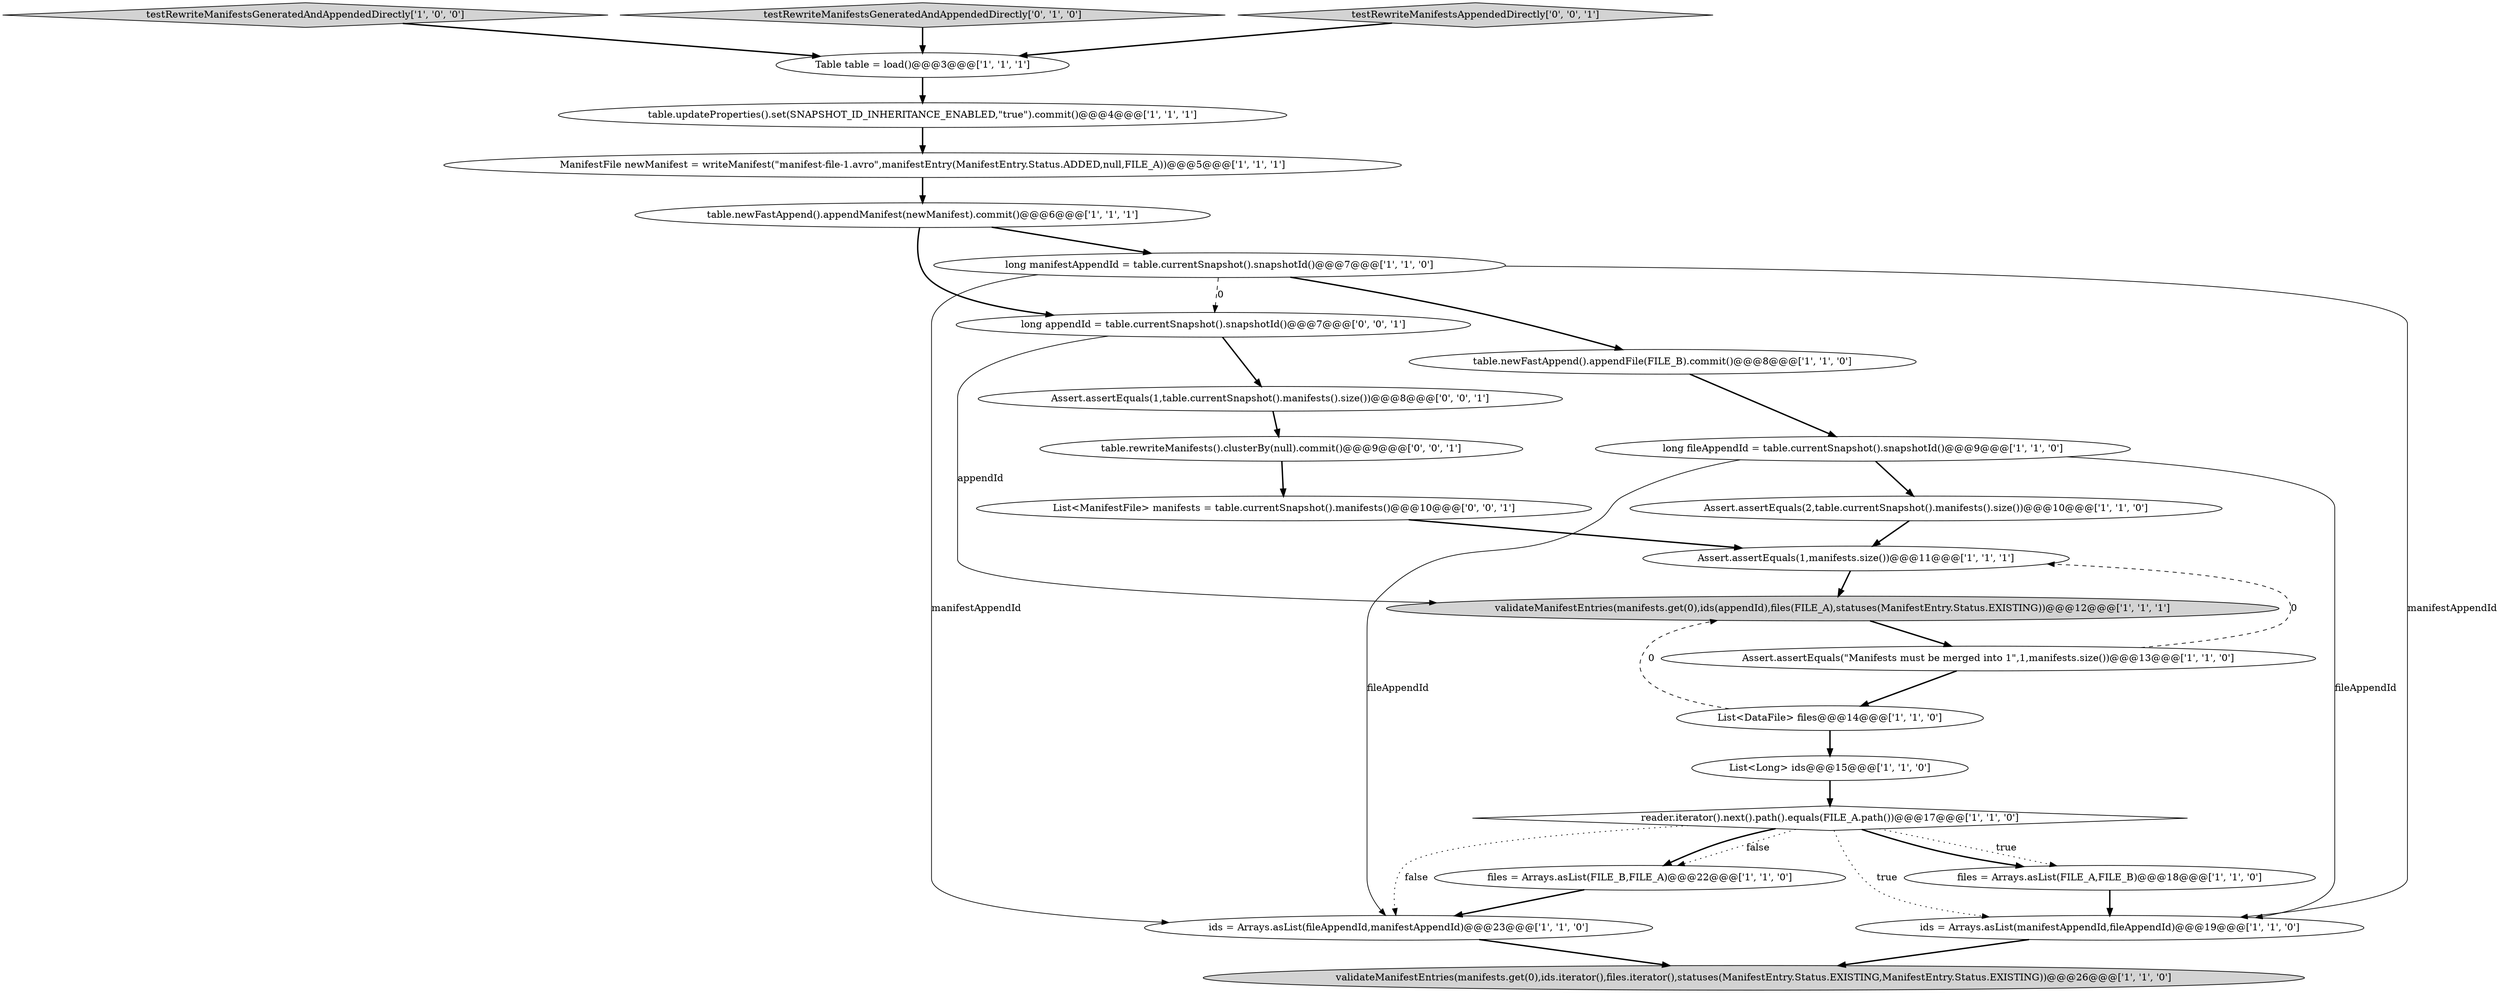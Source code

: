 digraph {
11 [style = filled, label = "List<Long> ids@@@15@@@['1', '1', '0']", fillcolor = white, shape = ellipse image = "AAA0AAABBB1BBB"];
24 [style = filled, label = "List<ManifestFile> manifests = table.currentSnapshot().manifests()@@@10@@@['0', '0', '1']", fillcolor = white, shape = ellipse image = "AAA0AAABBB3BBB"];
25 [style = filled, label = "Assert.assertEquals(1,table.currentSnapshot().manifests().size())@@@8@@@['0', '0', '1']", fillcolor = white, shape = ellipse image = "AAA0AAABBB3BBB"];
14 [style = filled, label = "table.newFastAppend().appendManifest(newManifest).commit()@@@6@@@['1', '1', '1']", fillcolor = white, shape = ellipse image = "AAA0AAABBB1BBB"];
0 [style = filled, label = "testRewriteManifestsGeneratedAndAppendedDirectly['1', '0', '0']", fillcolor = lightgray, shape = diamond image = "AAA0AAABBB1BBB"];
12 [style = filled, label = "files = Arrays.asList(FILE_B,FILE_A)@@@22@@@['1', '1', '0']", fillcolor = white, shape = ellipse image = "AAA0AAABBB1BBB"];
20 [style = filled, label = "testRewriteManifestsGeneratedAndAppendedDirectly['0', '1', '0']", fillcolor = lightgray, shape = diamond image = "AAA0AAABBB2BBB"];
8 [style = filled, label = "long fileAppendId = table.currentSnapshot().snapshotId()@@@9@@@['1', '1', '0']", fillcolor = white, shape = ellipse image = "AAA0AAABBB1BBB"];
13 [style = filled, label = "files = Arrays.asList(FILE_A,FILE_B)@@@18@@@['1', '1', '0']", fillcolor = white, shape = ellipse image = "AAA0AAABBB1BBB"];
17 [style = filled, label = "long manifestAppendId = table.currentSnapshot().snapshotId()@@@7@@@['1', '1', '0']", fillcolor = white, shape = ellipse image = "AAA0AAABBB1BBB"];
19 [style = filled, label = "validateManifestEntries(manifests.get(0),ids.iterator(),files.iterator(),statuses(ManifestEntry.Status.EXISTING,ManifestEntry.Status.EXISTING))@@@26@@@['1', '1', '0']", fillcolor = lightgray, shape = ellipse image = "AAA0AAABBB1BBB"];
10 [style = filled, label = "reader.iterator().next().path().equals(FILE_A.path())@@@17@@@['1', '1', '0']", fillcolor = white, shape = diamond image = "AAA0AAABBB1BBB"];
9 [style = filled, label = "Assert.assertEquals(\"Manifests must be merged into 1\",1,manifests.size())@@@13@@@['1', '1', '0']", fillcolor = white, shape = ellipse image = "AAA0AAABBB1BBB"];
15 [style = filled, label = "ids = Arrays.asList(manifestAppendId,fileAppendId)@@@19@@@['1', '1', '0']", fillcolor = white, shape = ellipse image = "AAA0AAABBB1BBB"];
7 [style = filled, label = "table.updateProperties().set(SNAPSHOT_ID_INHERITANCE_ENABLED,\"true\").commit()@@@4@@@['1', '1', '1']", fillcolor = white, shape = ellipse image = "AAA0AAABBB1BBB"];
1 [style = filled, label = "Assert.assertEquals(2,table.currentSnapshot().manifests().size())@@@10@@@['1', '1', '0']", fillcolor = white, shape = ellipse image = "AAA0AAABBB1BBB"];
5 [style = filled, label = "validateManifestEntries(manifests.get(0),ids(appendId),files(FILE_A),statuses(ManifestEntry.Status.EXISTING))@@@12@@@['1', '1', '1']", fillcolor = lightgray, shape = ellipse image = "AAA0AAABBB1BBB"];
2 [style = filled, label = "table.newFastAppend().appendFile(FILE_B).commit()@@@8@@@['1', '1', '0']", fillcolor = white, shape = ellipse image = "AAA0AAABBB1BBB"];
22 [style = filled, label = "testRewriteManifestsAppendedDirectly['0', '0', '1']", fillcolor = lightgray, shape = diamond image = "AAA0AAABBB3BBB"];
21 [style = filled, label = "long appendId = table.currentSnapshot().snapshotId()@@@7@@@['0', '0', '1']", fillcolor = white, shape = ellipse image = "AAA0AAABBB3BBB"];
23 [style = filled, label = "table.rewriteManifests().clusterBy(null).commit()@@@9@@@['0', '0', '1']", fillcolor = white, shape = ellipse image = "AAA0AAABBB3BBB"];
6 [style = filled, label = "Table table = load()@@@3@@@['1', '1', '1']", fillcolor = white, shape = ellipse image = "AAA0AAABBB1BBB"];
4 [style = filled, label = "Assert.assertEquals(1,manifests.size())@@@11@@@['1', '1', '1']", fillcolor = white, shape = ellipse image = "AAA0AAABBB1BBB"];
16 [style = filled, label = "ids = Arrays.asList(fileAppendId,manifestAppendId)@@@23@@@['1', '1', '0']", fillcolor = white, shape = ellipse image = "AAA0AAABBB1BBB"];
18 [style = filled, label = "List<DataFile> files@@@14@@@['1', '1', '0']", fillcolor = white, shape = ellipse image = "AAA0AAABBB1BBB"];
3 [style = filled, label = "ManifestFile newManifest = writeManifest(\"manifest-file-1.avro\",manifestEntry(ManifestEntry.Status.ADDED,null,FILE_A))@@@5@@@['1', '1', '1']", fillcolor = white, shape = ellipse image = "AAA0AAABBB1BBB"];
9->18 [style = bold, label=""];
0->6 [style = bold, label=""];
25->23 [style = bold, label=""];
14->17 [style = bold, label=""];
17->16 [style = solid, label="manifestAppendId"];
21->5 [style = solid, label="appendId"];
13->15 [style = bold, label=""];
10->13 [style = dotted, label="true"];
3->14 [style = bold, label=""];
20->6 [style = bold, label=""];
23->24 [style = bold, label=""];
22->6 [style = bold, label=""];
9->4 [style = dashed, label="0"];
14->21 [style = bold, label=""];
10->12 [style = dotted, label="false"];
10->16 [style = dotted, label="false"];
16->19 [style = bold, label=""];
4->5 [style = bold, label=""];
24->4 [style = bold, label=""];
15->19 [style = bold, label=""];
5->9 [style = bold, label=""];
17->21 [style = dashed, label="0"];
17->15 [style = solid, label="manifestAppendId"];
2->8 [style = bold, label=""];
12->16 [style = bold, label=""];
10->12 [style = bold, label=""];
8->1 [style = bold, label=""];
7->3 [style = bold, label=""];
21->25 [style = bold, label=""];
8->16 [style = solid, label="fileAppendId"];
11->10 [style = bold, label=""];
10->13 [style = bold, label=""];
18->5 [style = dashed, label="0"];
1->4 [style = bold, label=""];
8->15 [style = solid, label="fileAppendId"];
6->7 [style = bold, label=""];
10->15 [style = dotted, label="true"];
18->11 [style = bold, label=""];
17->2 [style = bold, label=""];
}
